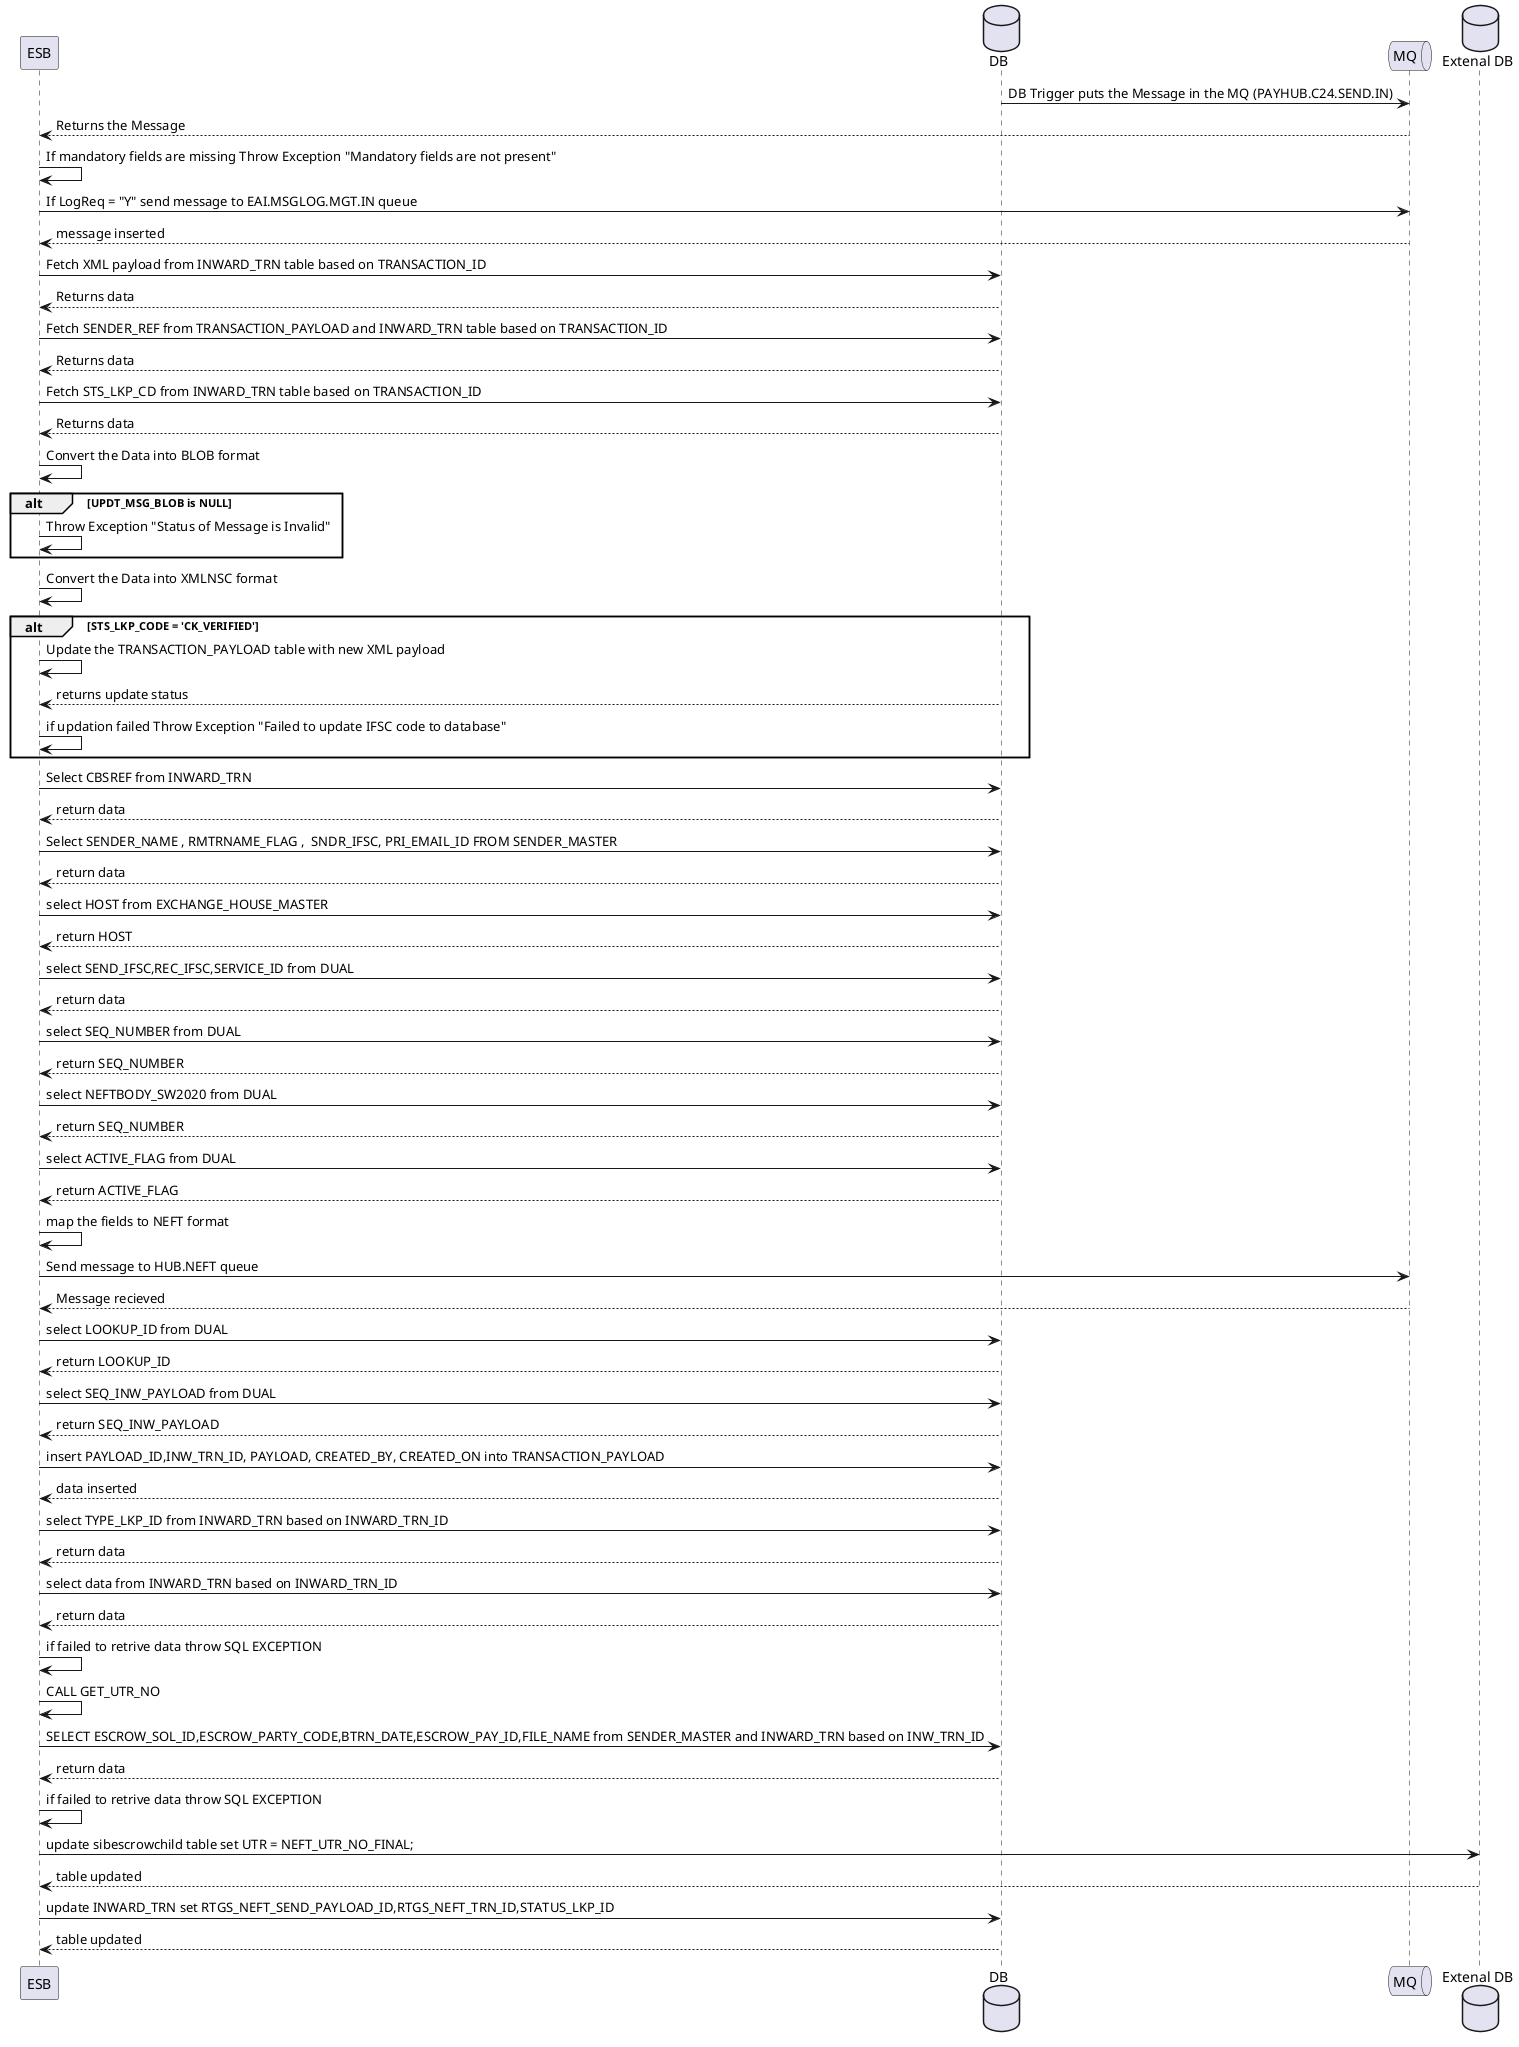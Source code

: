 @startuml NEFT SEND

participant ESB
Database "DB" as DB
Queue "MQ" as MQ
Database "Extenal DB" as FN

DB -> MQ : DB Trigger puts the Message in the MQ (PAYHUB.C24.SEND.IN)
MQ --> ESB : Returns the Message

ESB -> ESB : If mandatory fields are missing Throw Exception "Mandatory fields are not present"

ESB -> MQ: If LogReq = "Y" send message to EAI.MSGLOG.MGT.IN queue
MQ --> ESB: message inserted

ESB -> DB : Fetch XML payload from INWARD_TRN table based on TRANSACTION_ID
DB --> ESB : Returns data

ESB -> DB : Fetch SENDER_REF from TRANSACTION_PAYLOAD and INWARD_TRN table based on TRANSACTION_ID
DB --> ESB : Returns data

ESB -> DB : Fetch STS_LKP_CD from INWARD_TRN table based on TRANSACTION_ID
DB --> ESB : Returns data

ESB -> ESB : Convert the Data into BLOB format

alt UPDT_MSG_BLOB is NULL
    ESB -> ESB : Throw Exception "Status of Message is Invalid"
end

ESB -> ESB : Convert the Data into XMLNSC format

alt STS_LKP_CODE = 'CK_VERIFIED'
    ESB -> ESB : Update the TRANSACTION_PAYLOAD table with new XML payload
    DB --> ESB : returns update status
    ESB -> ESB : if updation failed Throw Exception "Failed to update IFSC code to database"
end
'2 subflows'

ESB -> DB : Select CBSREF from INWARD_TRN
DB --> ESB : return data

ESB -> DB : Select SENDER_NAME , RMTRNAME_FLAG ,  SNDR_IFSC, PRI_EMAIL_ID FROM SENDER_MASTER 
DB --> ESB : return data

ESB -> DB : select HOST from EXCHANGE_HOUSE_MASTER
DB --> ESB : return HOST

ESB -> DB : select SEND_IFSC,REC_IFSC,SERVICE_ID from DUAL
DB --> ESB : return data

ESB -> DB : select SEQ_NUMBER from DUAL
DB --> ESB : return SEQ_NUMBER

ESB -> DB : select NEFTBODY_SW2020 from DUAL
DB --> ESB : return SEQ_NUMBER

ESB -> DB : select ACTIVE_FLAG from DUAL
DB --> ESB : return ACTIVE_FLAG

ESB -> ESB : map the fields to NEFT format
ESB -> MQ : Send message to HUB.NEFT queue
MQ --> ESB : Message recieved

ESB -> DB : select LOOKUP_ID from DUAL
DB --> ESB : return LOOKUP_ID

ESB -> DB : select SEQ_INW_PAYLOAD from DUAL
DB --> ESB : return SEQ_INW_PAYLOAD


ESB -> DB : insert PAYLOAD_ID,INW_TRN_ID, PAYLOAD, CREATED_BY, CREATED_ON into TRANSACTION_PAYLOAD
DB --> ESB : data inserted

ESB -> DB : select TYPE_LKP_ID from INWARD_TRN based on INWARD_TRN_ID
DB --> ESB :  return data

ESB -> DB : select data from INWARD_TRN based on INWARD_TRN_ID
DB --> ESB :  return data
ESB -> ESB : if failed to retrive data throw SQL EXCEPTION

ESB -> ESB : CALL GET_UTR_NO

ESB -> DB : SELECT ESCROW_SOL_ID,ESCROW_PARTY_CODE,BTRN_DATE,ESCROW_PAY_ID,FILE_NAME from SENDER_MASTER and INWARD_TRN based on INW_TRN_ID
DB --> ESB :  return data
ESB -> ESB : if failed to retrive data throw SQL EXCEPTION

ESB -> FN : update sibescrowchild table set UTR = NEFT_UTR_NO_FINAL;
FN --> ESB : table updated 

ESB -> DB : update INWARD_TRN set RTGS_NEFT_SEND_PAYLOAD_ID,RTGS_NEFT_TRN_ID,STATUS_LKP_ID
DB --> ESB : table updated 

@enduml